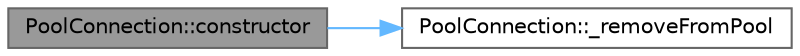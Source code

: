 digraph "PoolConnection::constructor"
{
 // INTERACTIVE_SVG=YES
 // LATEX_PDF_SIZE
  bgcolor="transparent";
  edge [fontname=Helvetica,fontsize=10,labelfontname=Helvetica,labelfontsize=10];
  node [fontname=Helvetica,fontsize=10,shape=box,height=0.2,width=0.4];
  rankdir="LR";
  Node1 [id="Node000001",label="PoolConnection::constructor",height=0.2,width=0.4,color="gray40", fillcolor="grey60", style="filled", fontcolor="black",tooltip=" "];
  Node1 -> Node2 [id="edge2_Node000001_Node000002",color="steelblue1",style="solid",tooltip=" "];
  Node2 [id="Node000002",label="PoolConnection::_removeFromPool",height=0.2,width=0.4,color="grey40", fillcolor="white", style="filled",URL="$d7/d60/a00816_a023d0f2bec90e4e3832a5946ca7cf596.html#a023d0f2bec90e4e3832a5946ca7cf596",tooltip=" "];
}
